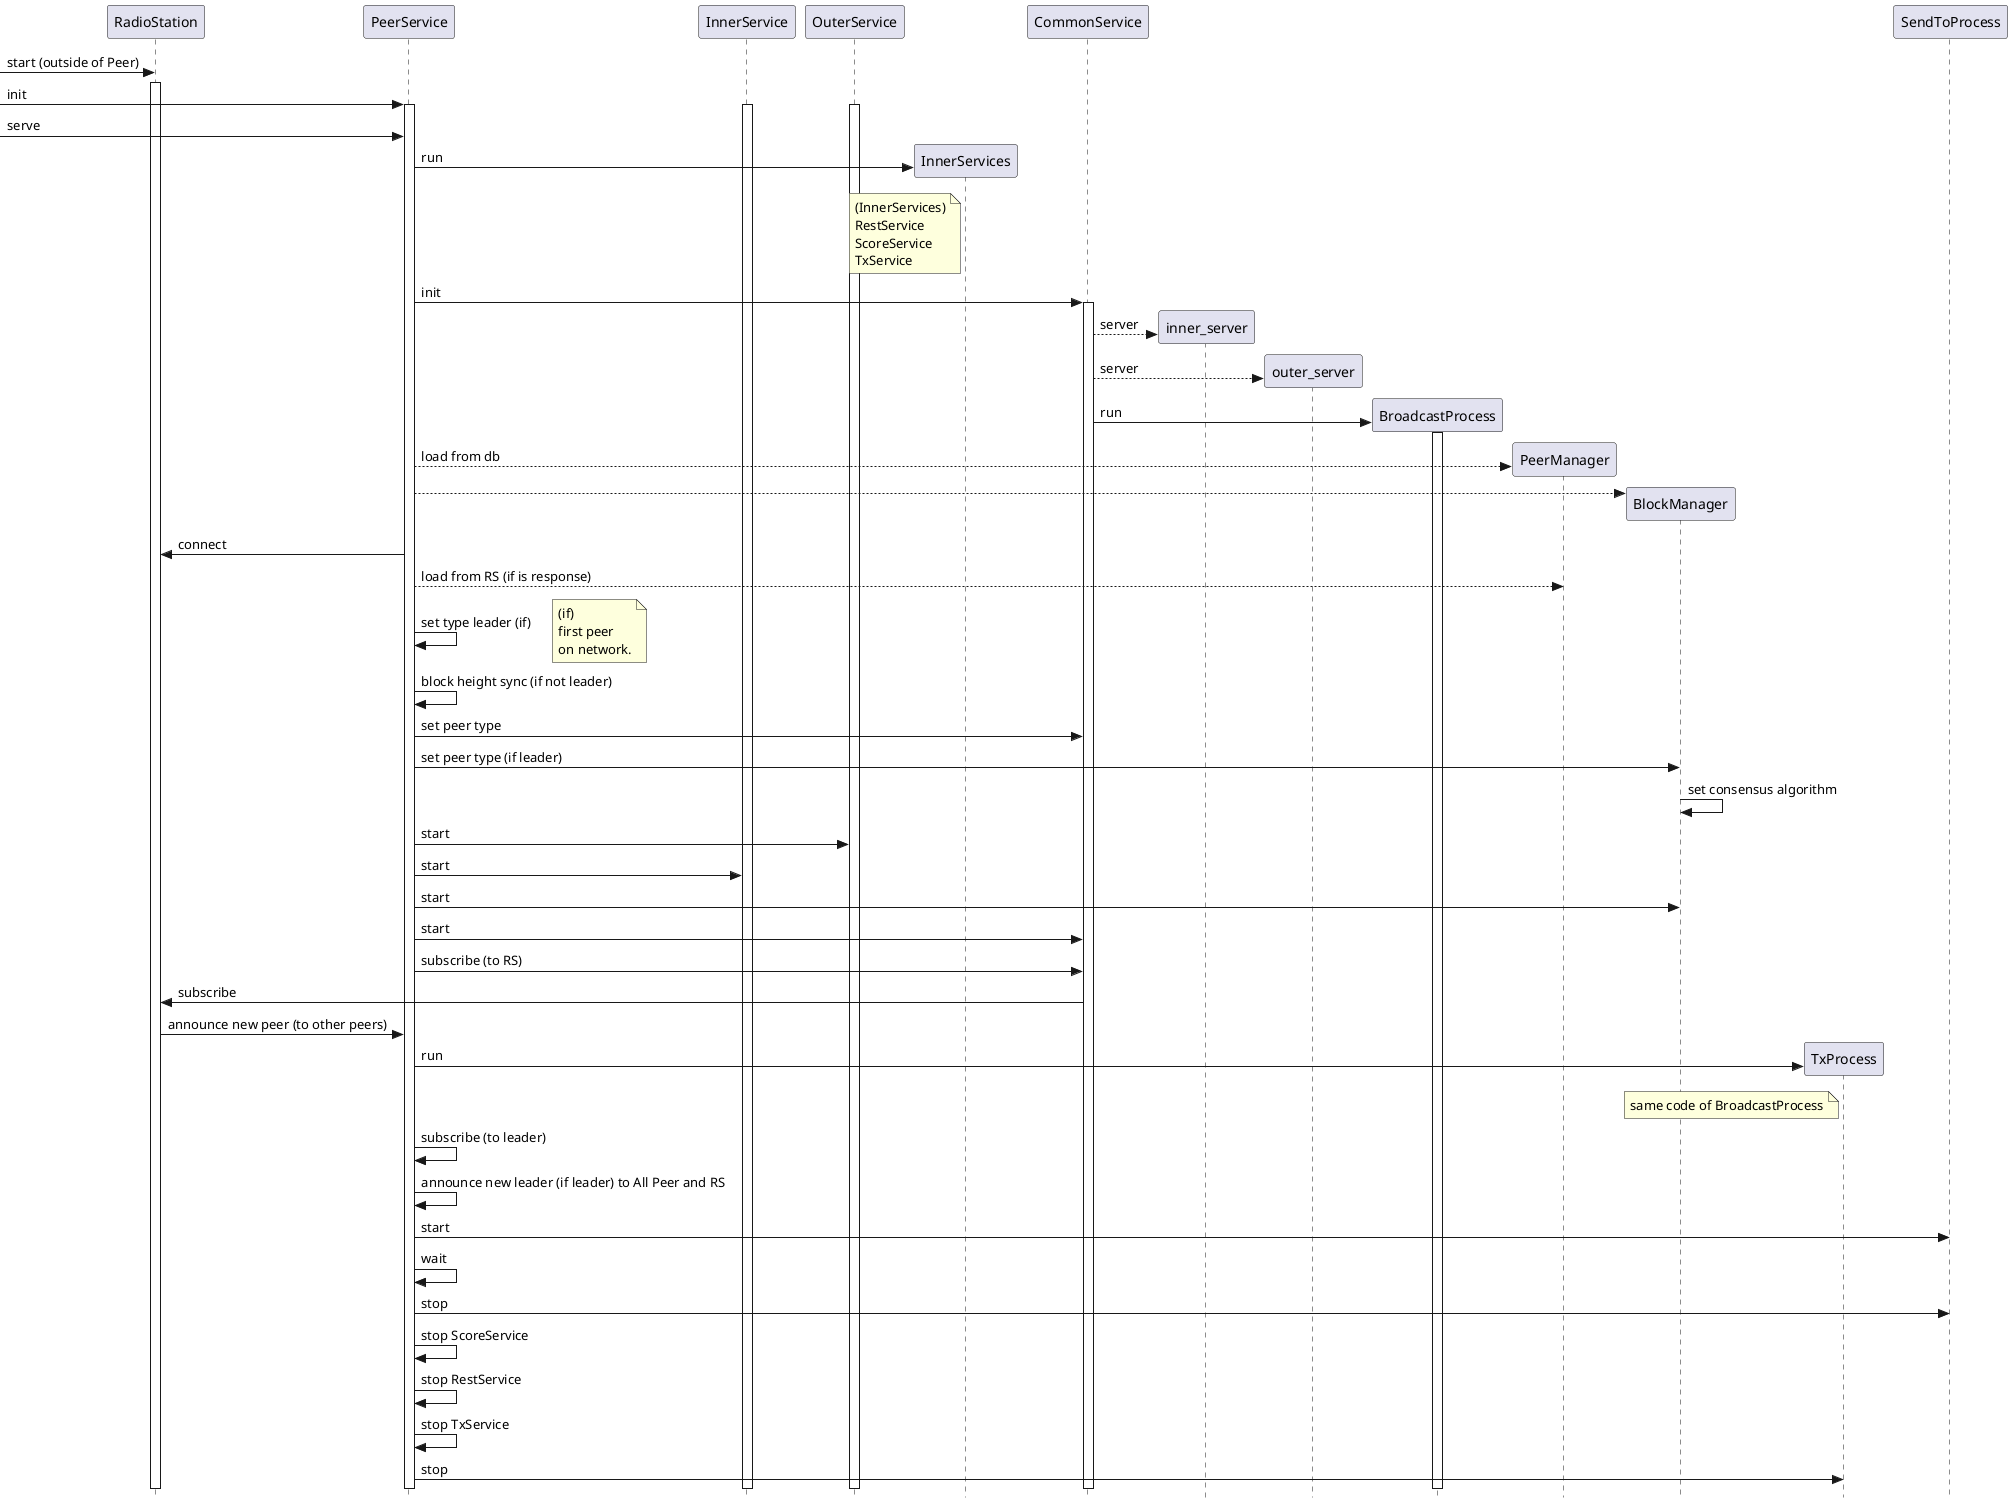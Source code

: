 @startuml
skinparam style strictuml

create RadioStation
-> RadioStation : start (outside of Peer)
activate RadioStation
-> PeerService : init
activate PeerService
activate InnerService
activate OuterService
-> PeerService : serve

create InnerServices
PeerService -> InnerServices : run
note left InnerServices
(InnerServices)
RestService
ScoreService
TxService
end note

PeerService -> CommonService : init
activate CommonService
create inner_server
CommonService --> inner_server : server
create outer_server
CommonService --> outer_server : server
create BroadcastProcess
CommonService -> BroadcastProcess : run
activate BroadcastProcess

create PeerManager
PeerService --> PeerManager : load from db
create BlockManager
PeerService --> BlockManager
PeerService -> RadioStation : connect
PeerService --> PeerManager : load from RS (if is response)

PeerService -> PeerService : set type leader (if)
note right
(if)
first peer
on network.
end note

PeerService -> PeerService : block height sync (if not leader)

PeerService -> CommonService : set peer type
PeerService -> BlockManager : set peer type (if leader)
BlockManager -> BlockManager : set consensus algorithm

PeerService -> OuterService : start
PeerService -> InnerService : start
PeerService -> BlockManager : start
PeerService -> CommonService : start
PeerService -> CommonService : subscribe (to RS)
CommonService -> RadioStation : subscribe
RadioStation -> PeerService : announce new peer (to other peers)
create TxProcess
PeerService -> TxProcess : run
note left TxProcess
same code of BroadcastProcess
end note
PeerService -> PeerService : subscribe (to leader)
PeerService -> PeerService : announce new leader (if leader) to All Peer and RS
PeerService -> SendToProcess : start

PeerService -> PeerService : wait

PeerService -> SendToProcess : stop
PeerService -> PeerService : stop ScoreService
PeerService -> PeerService : stop RestService
PeerService -> PeerService : stop TxService
PeerService -> TxProcess : stop
@enduml

#### 개선 포인트
 * broadcast 가 audience (peer 들의 target 정보) 를 가져야 하는데 broadcast 시작 후에 RS 에 connect 하게 되어 있다.
 * 처음 Radio Station 연결시 PeerList를 가져오고 Init 완료후 RadioStation에 자신을 등록
  -> Subscribe to RS 타이밍에 자기를 RS 의 peer 목록에 추가하도록 수정 하였음 (LOOP-160)
  -> peer 의 connect to rs 에서는 상태를 unknown 으로 추가하고 Subscribe 후
     connect 로 변경하면서 announceNewPeer 메시지를 broadcast 한다.
 * OuterService는 모든 초기화가 끝난 다음에 동작해야 하기 때문에 현재 서비스의 상태를 알려주는 flag를 두자.
   아니면 OuterService를 시작하는 함수를 맨 아래로 두자.

